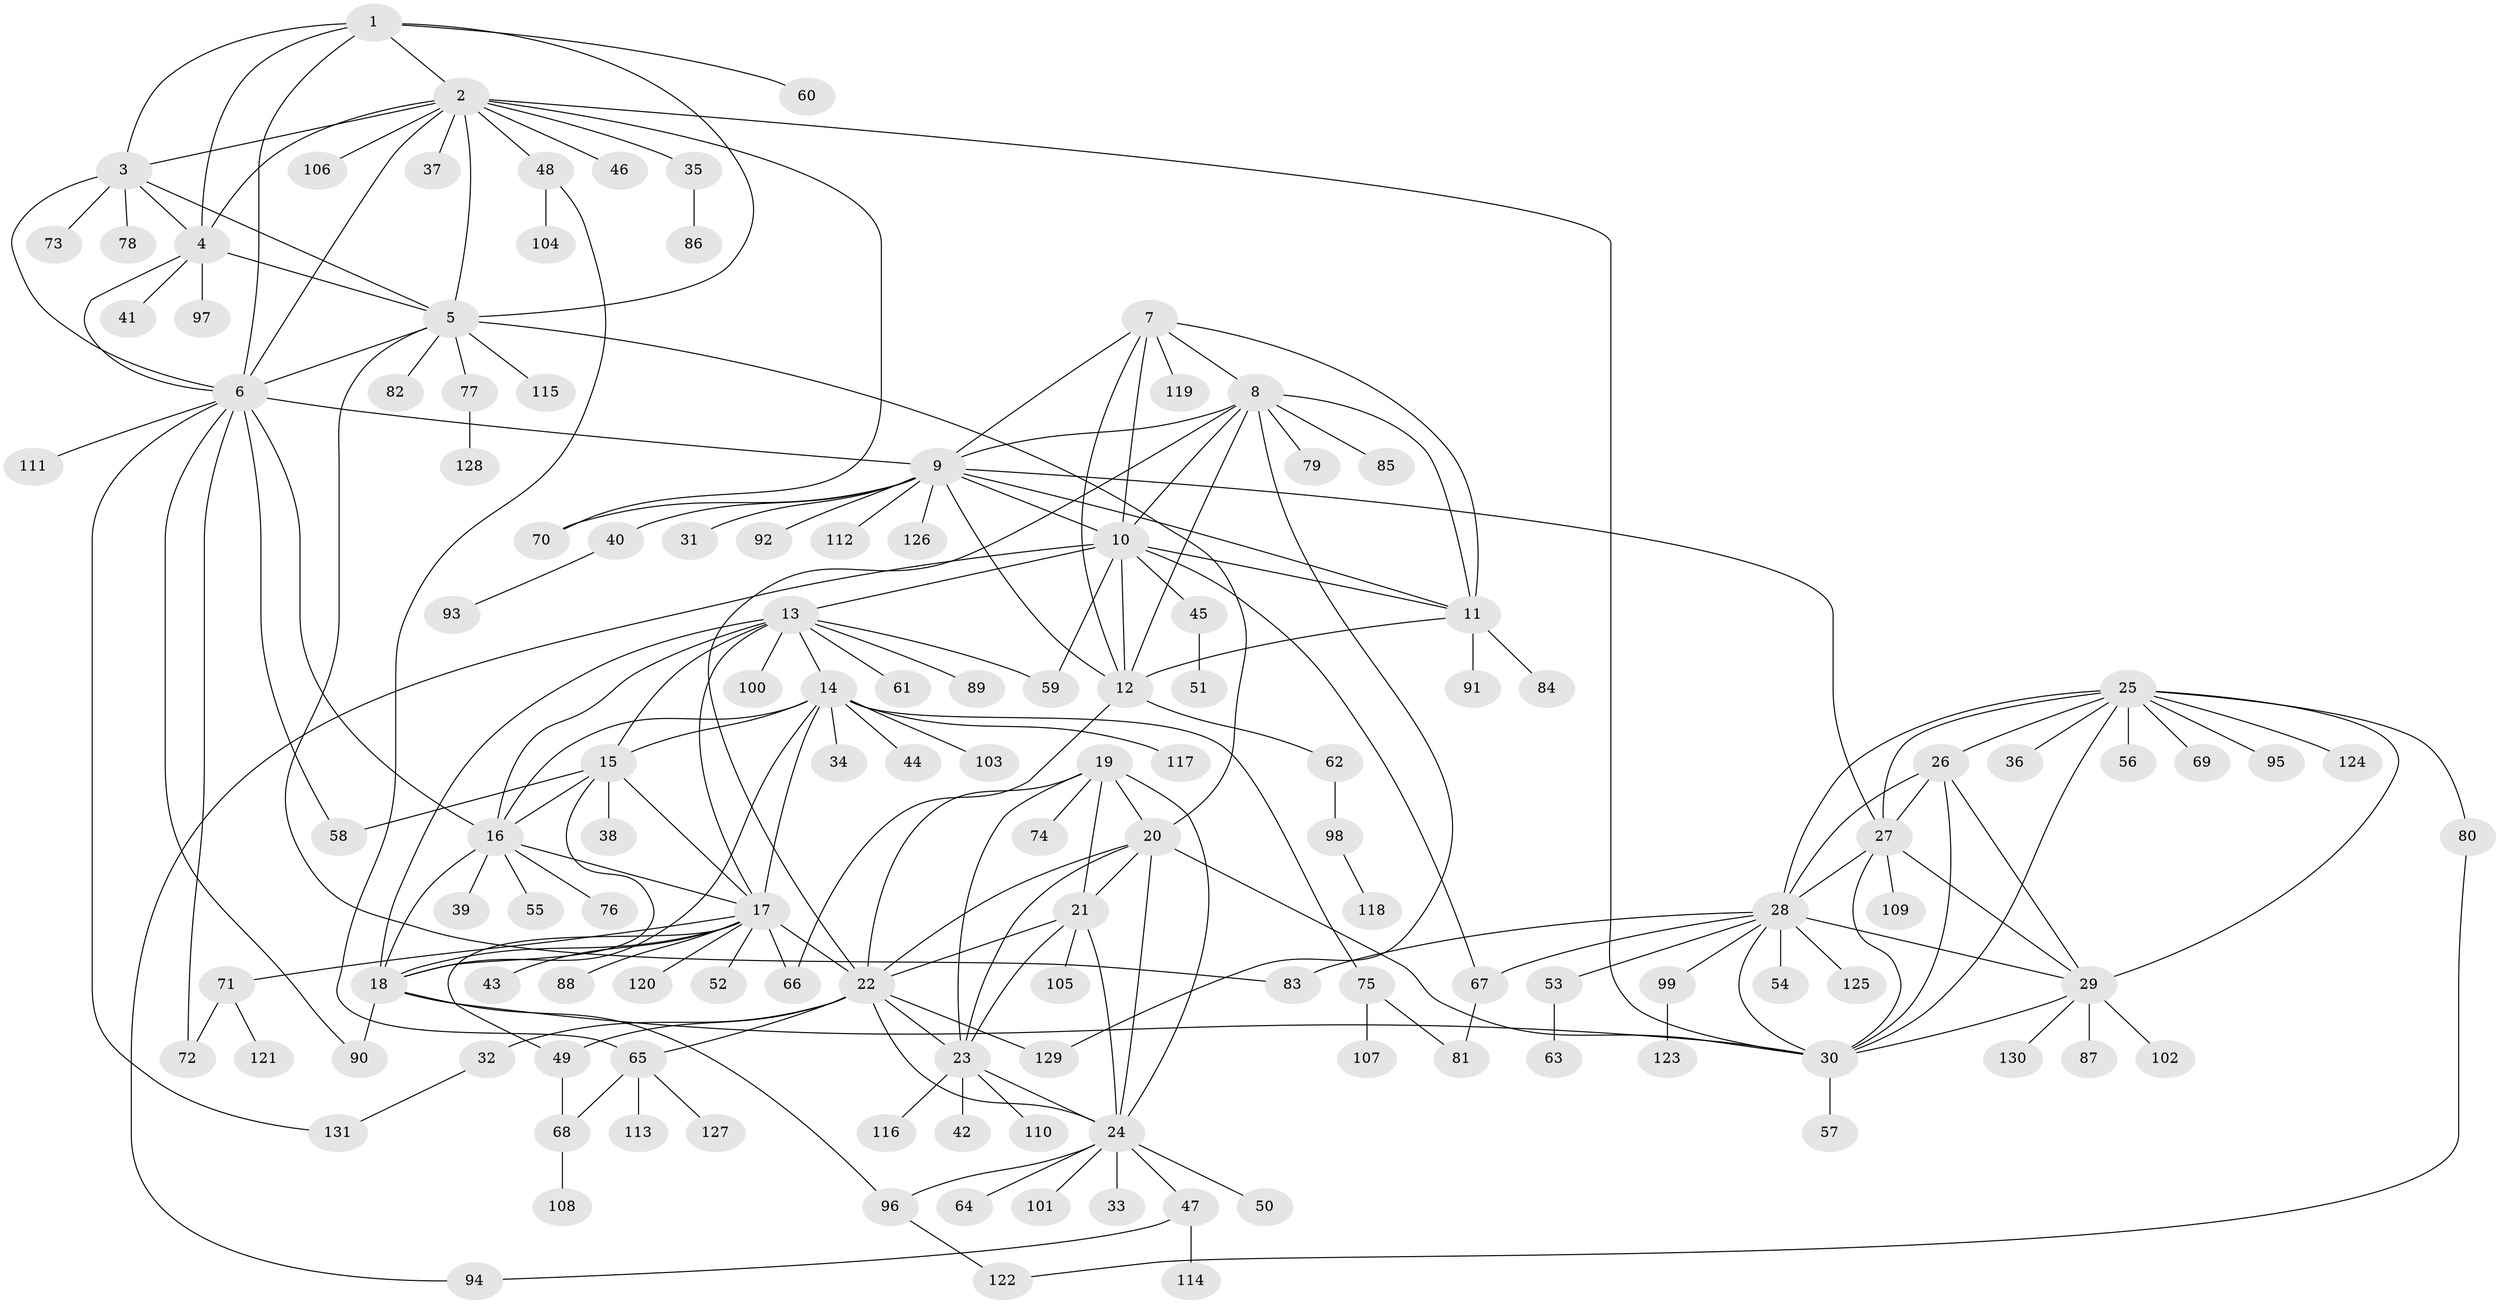 // Generated by graph-tools (version 1.1) at 2025/55/03/09/25 04:55:27]
// undirected, 131 vertices, 203 edges
graph export_dot {
graph [start="1"]
  node [color=gray90,style=filled];
  1;
  2;
  3;
  4;
  5;
  6;
  7;
  8;
  9;
  10;
  11;
  12;
  13;
  14;
  15;
  16;
  17;
  18;
  19;
  20;
  21;
  22;
  23;
  24;
  25;
  26;
  27;
  28;
  29;
  30;
  31;
  32;
  33;
  34;
  35;
  36;
  37;
  38;
  39;
  40;
  41;
  42;
  43;
  44;
  45;
  46;
  47;
  48;
  49;
  50;
  51;
  52;
  53;
  54;
  55;
  56;
  57;
  58;
  59;
  60;
  61;
  62;
  63;
  64;
  65;
  66;
  67;
  68;
  69;
  70;
  71;
  72;
  73;
  74;
  75;
  76;
  77;
  78;
  79;
  80;
  81;
  82;
  83;
  84;
  85;
  86;
  87;
  88;
  89;
  90;
  91;
  92;
  93;
  94;
  95;
  96;
  97;
  98;
  99;
  100;
  101;
  102;
  103;
  104;
  105;
  106;
  107;
  108;
  109;
  110;
  111;
  112;
  113;
  114;
  115;
  116;
  117;
  118;
  119;
  120;
  121;
  122;
  123;
  124;
  125;
  126;
  127;
  128;
  129;
  130;
  131;
  1 -- 2;
  1 -- 3;
  1 -- 4;
  1 -- 5;
  1 -- 6;
  1 -- 60;
  2 -- 3;
  2 -- 4;
  2 -- 5;
  2 -- 6;
  2 -- 30;
  2 -- 35;
  2 -- 37;
  2 -- 46;
  2 -- 48;
  2 -- 70;
  2 -- 106;
  3 -- 4;
  3 -- 5;
  3 -- 6;
  3 -- 73;
  3 -- 78;
  4 -- 5;
  4 -- 6;
  4 -- 41;
  4 -- 97;
  5 -- 6;
  5 -- 20;
  5 -- 77;
  5 -- 82;
  5 -- 83;
  5 -- 115;
  6 -- 9;
  6 -- 16;
  6 -- 58;
  6 -- 72;
  6 -- 90;
  6 -- 111;
  6 -- 131;
  7 -- 8;
  7 -- 9;
  7 -- 10;
  7 -- 11;
  7 -- 12;
  7 -- 119;
  8 -- 9;
  8 -- 10;
  8 -- 11;
  8 -- 12;
  8 -- 22;
  8 -- 79;
  8 -- 85;
  8 -- 129;
  9 -- 10;
  9 -- 11;
  9 -- 12;
  9 -- 27;
  9 -- 31;
  9 -- 40;
  9 -- 70;
  9 -- 92;
  9 -- 112;
  9 -- 126;
  10 -- 11;
  10 -- 12;
  10 -- 13;
  10 -- 45;
  10 -- 59;
  10 -- 67;
  10 -- 94;
  11 -- 12;
  11 -- 84;
  11 -- 91;
  12 -- 62;
  12 -- 66;
  13 -- 14;
  13 -- 15;
  13 -- 16;
  13 -- 17;
  13 -- 18;
  13 -- 59;
  13 -- 61;
  13 -- 89;
  13 -- 100;
  14 -- 15;
  14 -- 16;
  14 -- 17;
  14 -- 18;
  14 -- 34;
  14 -- 44;
  14 -- 75;
  14 -- 103;
  14 -- 117;
  15 -- 16;
  15 -- 17;
  15 -- 18;
  15 -- 38;
  15 -- 58;
  16 -- 17;
  16 -- 18;
  16 -- 39;
  16 -- 55;
  16 -- 76;
  17 -- 18;
  17 -- 22;
  17 -- 43;
  17 -- 49;
  17 -- 52;
  17 -- 66;
  17 -- 71;
  17 -- 88;
  17 -- 120;
  18 -- 30;
  18 -- 90;
  18 -- 96;
  19 -- 20;
  19 -- 21;
  19 -- 22;
  19 -- 23;
  19 -- 24;
  19 -- 74;
  20 -- 21;
  20 -- 22;
  20 -- 23;
  20 -- 24;
  20 -- 30;
  21 -- 22;
  21 -- 23;
  21 -- 24;
  21 -- 105;
  22 -- 23;
  22 -- 24;
  22 -- 32;
  22 -- 49;
  22 -- 65;
  22 -- 129;
  23 -- 24;
  23 -- 42;
  23 -- 110;
  23 -- 116;
  24 -- 33;
  24 -- 47;
  24 -- 50;
  24 -- 64;
  24 -- 96;
  24 -- 101;
  25 -- 26;
  25 -- 27;
  25 -- 28;
  25 -- 29;
  25 -- 30;
  25 -- 36;
  25 -- 56;
  25 -- 69;
  25 -- 80;
  25 -- 95;
  25 -- 124;
  26 -- 27;
  26 -- 28;
  26 -- 29;
  26 -- 30;
  27 -- 28;
  27 -- 29;
  27 -- 30;
  27 -- 109;
  28 -- 29;
  28 -- 30;
  28 -- 53;
  28 -- 54;
  28 -- 67;
  28 -- 83;
  28 -- 99;
  28 -- 125;
  29 -- 30;
  29 -- 87;
  29 -- 102;
  29 -- 130;
  30 -- 57;
  32 -- 131;
  35 -- 86;
  40 -- 93;
  45 -- 51;
  47 -- 94;
  47 -- 114;
  48 -- 65;
  48 -- 104;
  49 -- 68;
  53 -- 63;
  62 -- 98;
  65 -- 68;
  65 -- 113;
  65 -- 127;
  67 -- 81;
  68 -- 108;
  71 -- 72;
  71 -- 121;
  75 -- 81;
  75 -- 107;
  77 -- 128;
  80 -- 122;
  96 -- 122;
  98 -- 118;
  99 -- 123;
}
